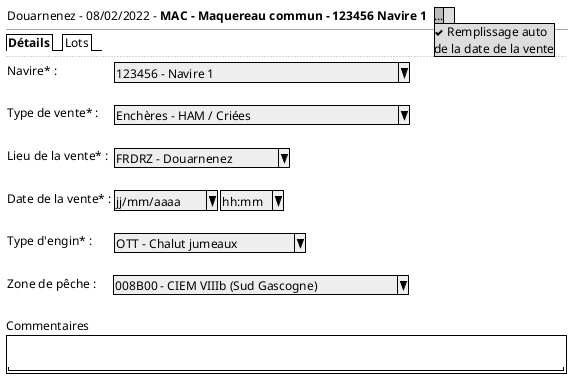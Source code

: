 @startsalt
{
  { Douarnenez - 08/02/2022 - <b>MAC - Maquereau commun - 123456 Navire 1  | . |   {* ...
                                                                                   ... | <&check> Remplissage auto | de la date de la vente }
                                                                                                                                                                                                                          }
  --
  {/  <b>Détails | Lots }
  ..
  {

      Navire* :    | { ^123456 - Navire 1                  ^ }
      .
      Type de vente* :    | { ^Enchères - HAM / Criées            ^ }
      .
      Lieu de la vente* :   |  { ^ FRDRZ - Douarnenez ^ }
      .
      Date de la vente* :   |  { ^ jj/mm/aaaa^  |  ^ hh:mm^ }
      .
      Type d'engin* : | { ^ OTT - Chalut jumeaux ^ }
      .
      Zone de pêche :            | ^ 008B00 - CIEM VIIIb (Sud Gascogne)^
      .
  }

  Commentaires
  {+ .
          "                                                                     "
  }

}
@endsalt